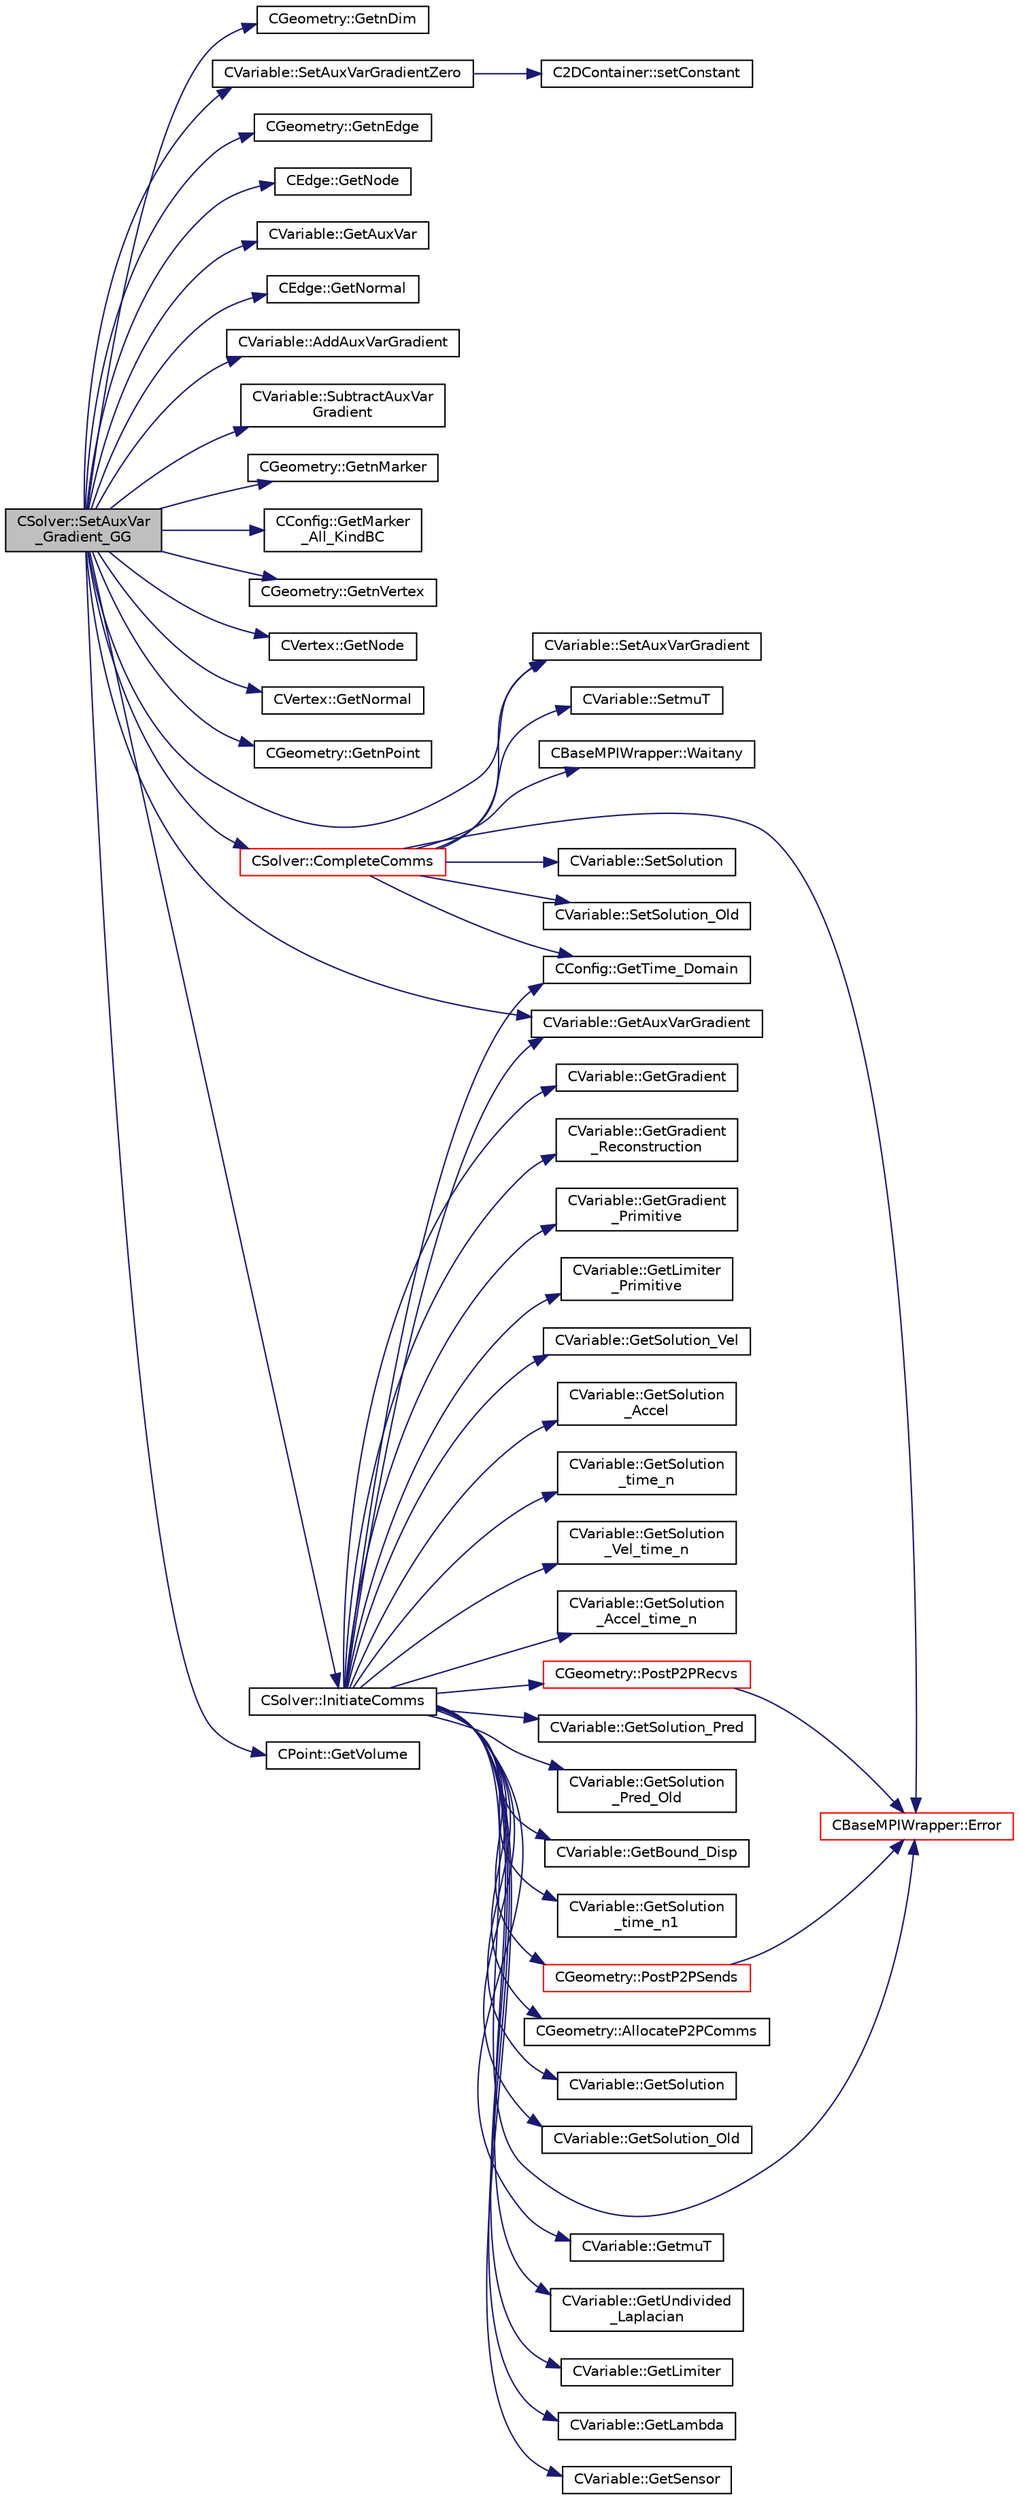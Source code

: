 digraph "CSolver::SetAuxVar_Gradient_GG"
{
  edge [fontname="Helvetica",fontsize="10",labelfontname="Helvetica",labelfontsize="10"];
  node [fontname="Helvetica",fontsize="10",shape=record];
  rankdir="LR";
  Node4278 [label="CSolver::SetAuxVar\l_Gradient_GG",height=0.2,width=0.4,color="black", fillcolor="grey75", style="filled", fontcolor="black"];
  Node4278 -> Node4279 [color="midnightblue",fontsize="10",style="solid",fontname="Helvetica"];
  Node4279 [label="CGeometry::GetnDim",height=0.2,width=0.4,color="black", fillcolor="white", style="filled",URL="$class_c_geometry.html#a2af01006c0c4f74ba089582f1a3587fe",tooltip="Get number of coordinates. "];
  Node4278 -> Node4280 [color="midnightblue",fontsize="10",style="solid",fontname="Helvetica"];
  Node4280 [label="CVariable::SetAuxVarGradientZero",height=0.2,width=0.4,color="black", fillcolor="white", style="filled",URL="$class_c_variable.html#a8ca92f6d4b6187a94114ed1eacf22ac0",tooltip="Set the auxiliary variable gradient to zero value. "];
  Node4280 -> Node4281 [color="midnightblue",fontsize="10",style="solid",fontname="Helvetica"];
  Node4281 [label="C2DContainer::setConstant",height=0.2,width=0.4,color="black", fillcolor="white", style="filled",URL="$class_c2_d_container.html#ab9f8a545ab85abdd3291f0f65b4f411b",tooltip="Set value of all entries to \"value\". "];
  Node4278 -> Node4282 [color="midnightblue",fontsize="10",style="solid",fontname="Helvetica"];
  Node4282 [label="CGeometry::GetnEdge",height=0.2,width=0.4,color="black", fillcolor="white", style="filled",URL="$class_c_geometry.html#a7d6e1e1d1e46da8f55ecbe1a9380530a",tooltip="Get number of edges. "];
  Node4278 -> Node4283 [color="midnightblue",fontsize="10",style="solid",fontname="Helvetica"];
  Node4283 [label="CEdge::GetNode",height=0.2,width=0.4,color="black", fillcolor="white", style="filled",URL="$class_c_edge.html#aee33b61d646e3fe59a4e23284ab1bf33",tooltip="Get the nodes of the edge. "];
  Node4278 -> Node4284 [color="midnightblue",fontsize="10",style="solid",fontname="Helvetica"];
  Node4284 [label="CVariable::GetAuxVar",height=0.2,width=0.4,color="black", fillcolor="white", style="filled",URL="$class_c_variable.html#a943861eca1259f4b5e95c5e828c25ea6",tooltip="Get the value of the auxiliary variable. "];
  Node4278 -> Node4285 [color="midnightblue",fontsize="10",style="solid",fontname="Helvetica"];
  Node4285 [label="CEdge::GetNormal",height=0.2,width=0.4,color="black", fillcolor="white", style="filled",URL="$class_c_edge.html#ada210a6f0643f444e7e491fc4ed9e662",tooltip="Copy the the normal vector of a face. "];
  Node4278 -> Node4286 [color="midnightblue",fontsize="10",style="solid",fontname="Helvetica"];
  Node4286 [label="CVariable::AddAuxVarGradient",height=0.2,width=0.4,color="black", fillcolor="white", style="filled",URL="$class_c_variable.html#a4fa64694fbf343a6c07d03685fd51f3b",tooltip="Add a value to the auxiliary variable gradient. "];
  Node4278 -> Node4287 [color="midnightblue",fontsize="10",style="solid",fontname="Helvetica"];
  Node4287 [label="CVariable::SubtractAuxVar\lGradient",height=0.2,width=0.4,color="black", fillcolor="white", style="filled",URL="$class_c_variable.html#aec53e2b019a43e0331cafb362246ff37",tooltip="Subtract a value to the auxiliary variable gradient. "];
  Node4278 -> Node4288 [color="midnightblue",fontsize="10",style="solid",fontname="Helvetica"];
  Node4288 [label="CGeometry::GetnMarker",height=0.2,width=0.4,color="black", fillcolor="white", style="filled",URL="$class_c_geometry.html#a3c899d1370312702c189a8ee95a63ef7",tooltip="Get number of markers. "];
  Node4278 -> Node4289 [color="midnightblue",fontsize="10",style="solid",fontname="Helvetica"];
  Node4289 [label="CConfig::GetMarker\l_All_KindBC",height=0.2,width=0.4,color="black", fillcolor="white", style="filled",URL="$class_c_config.html#a57d43acc1457d2d27095ce006218862e",tooltip="Get the kind of boundary for each marker. "];
  Node4278 -> Node4290 [color="midnightblue",fontsize="10",style="solid",fontname="Helvetica"];
  Node4290 [label="CGeometry::GetnVertex",height=0.2,width=0.4,color="black", fillcolor="white", style="filled",URL="$class_c_geometry.html#a55427e474834af1941e13750b17975be",tooltip="Get number of vertices. "];
  Node4278 -> Node4291 [color="midnightblue",fontsize="10",style="solid",fontname="Helvetica"];
  Node4291 [label="CVertex::GetNode",height=0.2,width=0.4,color="black", fillcolor="white", style="filled",URL="$class_c_vertex.html#a95c513bf927464157ed96b6c79779a1f",tooltip="Get the node of the vertex. "];
  Node4278 -> Node4292 [color="midnightblue",fontsize="10",style="solid",fontname="Helvetica"];
  Node4292 [label="CVertex::GetNormal",height=0.2,width=0.4,color="black", fillcolor="white", style="filled",URL="$class_c_vertex.html#a0d289163c6f3384822fcb9ae86fc1c39",tooltip="Copy the the normal vector of a face. "];
  Node4278 -> Node4293 [color="midnightblue",fontsize="10",style="solid",fontname="Helvetica"];
  Node4293 [label="CGeometry::GetnPoint",height=0.2,width=0.4,color="black", fillcolor="white", style="filled",URL="$class_c_geometry.html#aa68b666b38f4d2c7021736ae86940f44",tooltip="Get number of points. "];
  Node4278 -> Node4294 [color="midnightblue",fontsize="10",style="solid",fontname="Helvetica"];
  Node4294 [label="CVariable::GetAuxVarGradient",height=0.2,width=0.4,color="black", fillcolor="white", style="filled",URL="$class_c_variable.html#a834d120ef94368df0db7b3b96a7a324c",tooltip="Get the gradient of the auxiliary variable. "];
  Node4278 -> Node4295 [color="midnightblue",fontsize="10",style="solid",fontname="Helvetica"];
  Node4295 [label="CPoint::GetVolume",height=0.2,width=0.4,color="black", fillcolor="white", style="filled",URL="$class_c_point.html#a3c526a15e767c7de9cf163800aa581e5",tooltip="Get area or volume of the control volume. "];
  Node4278 -> Node4296 [color="midnightblue",fontsize="10",style="solid",fontname="Helvetica"];
  Node4296 [label="CVariable::SetAuxVarGradient",height=0.2,width=0.4,color="black", fillcolor="white", style="filled",URL="$class_c_variable.html#a03a0b006cd76898e2cdcae71a21b6f41",tooltip="Set the value of the auxiliary variable gradient. "];
  Node4278 -> Node4297 [color="midnightblue",fontsize="10",style="solid",fontname="Helvetica"];
  Node4297 [label="CSolver::InitiateComms",height=0.2,width=0.4,color="black", fillcolor="white", style="filled",URL="$class_c_solver.html#a68ef94bc50683bd1f1d750b4a8cb7351",tooltip="Routine to load a solver quantity into the data structures for MPI point-to-point communication and t..."];
  Node4297 -> Node4298 [color="midnightblue",fontsize="10",style="solid",fontname="Helvetica"];
  Node4298 [label="CConfig::GetTime_Domain",height=0.2,width=0.4,color="black", fillcolor="white", style="filled",URL="$class_c_config.html#a6a11350b3c8d7577318be43cda6f7292",tooltip="Check if the multizone problem is solved for time domain. "];
  Node4297 -> Node4299 [color="midnightblue",fontsize="10",style="solid",fontname="Helvetica"];
  Node4299 [label="CBaseMPIWrapper::Error",height=0.2,width=0.4,color="red", fillcolor="white", style="filled",URL="$class_c_base_m_p_i_wrapper.html#a04457c47629bda56704e6a8804833eeb"];
  Node4297 -> Node4301 [color="midnightblue",fontsize="10",style="solid",fontname="Helvetica"];
  Node4301 [label="CGeometry::AllocateP2PComms",height=0.2,width=0.4,color="black", fillcolor="white", style="filled",URL="$class_c_geometry.html#ab8d78a9f4017431b7542e154f58a7e63",tooltip="Routine to allocate buffers for point-to-point MPI communications. Also called to dynamically realloc..."];
  Node4297 -> Node4302 [color="midnightblue",fontsize="10",style="solid",fontname="Helvetica"];
  Node4302 [label="CGeometry::PostP2PRecvs",height=0.2,width=0.4,color="red", fillcolor="white", style="filled",URL="$class_c_geometry.html#a35dd847b43dad069e3d73e376a0f32fb",tooltip="Routine to launch non-blocking recvs only for all point-to-point communication with neighboring parti..."];
  Node4302 -> Node4299 [color="midnightblue",fontsize="10",style="solid",fontname="Helvetica"];
  Node4297 -> Node4304 [color="midnightblue",fontsize="10",style="solid",fontname="Helvetica"];
  Node4304 [label="CVariable::GetSolution",height=0.2,width=0.4,color="black", fillcolor="white", style="filled",URL="$class_c_variable.html#a261483e39c23c1de7cb9aea7e917c121",tooltip="Get the solution. "];
  Node4297 -> Node4305 [color="midnightblue",fontsize="10",style="solid",fontname="Helvetica"];
  Node4305 [label="CVariable::GetSolution_Old",height=0.2,width=0.4,color="black", fillcolor="white", style="filled",URL="$class_c_variable.html#a70a9df6b6cc631f9c3b9a3ef7b3ecfe4",tooltip="Get the old solution of the problem (Runge-Kutta method) "];
  Node4297 -> Node4306 [color="midnightblue",fontsize="10",style="solid",fontname="Helvetica"];
  Node4306 [label="CVariable::GetmuT",height=0.2,width=0.4,color="black", fillcolor="white", style="filled",URL="$class_c_variable.html#ad35ee29420764dda0bbb574f7a7253e7",tooltip="Get the value of the eddy viscosity. "];
  Node4297 -> Node4307 [color="midnightblue",fontsize="10",style="solid",fontname="Helvetica"];
  Node4307 [label="CVariable::GetUndivided\l_Laplacian",height=0.2,width=0.4,color="black", fillcolor="white", style="filled",URL="$class_c_variable.html#a1dd90f7826e65b6b9fe15becaf82b1af",tooltip="Get the undivided laplacian of the solution. "];
  Node4297 -> Node4308 [color="midnightblue",fontsize="10",style="solid",fontname="Helvetica"];
  Node4308 [label="CVariable::GetLimiter",height=0.2,width=0.4,color="black", fillcolor="white", style="filled",URL="$class_c_variable.html#a9575966f5c250fca5f6c6ff4f2dd7558",tooltip="Get the value of the slope limiter. "];
  Node4297 -> Node4309 [color="midnightblue",fontsize="10",style="solid",fontname="Helvetica"];
  Node4309 [label="CVariable::GetLambda",height=0.2,width=0.4,color="black", fillcolor="white", style="filled",URL="$class_c_variable.html#af0b6afbd2666eab791d902f50fc3e869",tooltip="Get the value of the spectral radius. "];
  Node4297 -> Node4310 [color="midnightblue",fontsize="10",style="solid",fontname="Helvetica"];
  Node4310 [label="CVariable::GetSensor",height=0.2,width=0.4,color="black", fillcolor="white", style="filled",URL="$class_c_variable.html#afec545423f883bcd961ac9f1e5d18dd2",tooltip="Get the pressure sensor. "];
  Node4297 -> Node4311 [color="midnightblue",fontsize="10",style="solid",fontname="Helvetica"];
  Node4311 [label="CVariable::GetGradient",height=0.2,width=0.4,color="black", fillcolor="white", style="filled",URL="$class_c_variable.html#a7b58da4a928d622e7c2d4b4db047769d",tooltip="Get the value of the solution gradient. "];
  Node4297 -> Node4312 [color="midnightblue",fontsize="10",style="solid",fontname="Helvetica"];
  Node4312 [label="CVariable::GetGradient\l_Reconstruction",height=0.2,width=0.4,color="black", fillcolor="white", style="filled",URL="$class_c_variable.html#a977f02338e95faf16da03dceb858d21b",tooltip="Get the value of the primitive gradient for MUSCL reconstruction. "];
  Node4297 -> Node4313 [color="midnightblue",fontsize="10",style="solid",fontname="Helvetica"];
  Node4313 [label="CVariable::GetGradient\l_Primitive",height=0.2,width=0.4,color="black", fillcolor="white", style="filled",URL="$class_c_variable.html#a8b7f4e020a837b1fe639e8d875f964d5",tooltip="A virtual member. "];
  Node4297 -> Node4314 [color="midnightblue",fontsize="10",style="solid",fontname="Helvetica"];
  Node4314 [label="CVariable::GetLimiter\l_Primitive",height=0.2,width=0.4,color="black", fillcolor="white", style="filled",URL="$class_c_variable.html#a16ceb9b6d42113b37bb6f19652b22ed4",tooltip="A virtual member. "];
  Node4297 -> Node4294 [color="midnightblue",fontsize="10",style="solid",fontname="Helvetica"];
  Node4297 -> Node4315 [color="midnightblue",fontsize="10",style="solid",fontname="Helvetica"];
  Node4315 [label="CVariable::GetSolution_Vel",height=0.2,width=0.4,color="black", fillcolor="white", style="filled",URL="$class_c_variable.html#ae403ee21871629716cbabead1c587dac",tooltip="Get the velocity (Structural Analysis). "];
  Node4297 -> Node4316 [color="midnightblue",fontsize="10",style="solid",fontname="Helvetica"];
  Node4316 [label="CVariable::GetSolution\l_Accel",height=0.2,width=0.4,color="black", fillcolor="white", style="filled",URL="$class_c_variable.html#aef2fdf091198070a00d12cdb4dea3ff6",tooltip="Get the acceleration (Structural Analysis). "];
  Node4297 -> Node4317 [color="midnightblue",fontsize="10",style="solid",fontname="Helvetica"];
  Node4317 [label="CVariable::GetSolution\l_time_n",height=0.2,width=0.4,color="black", fillcolor="white", style="filled",URL="$class_c_variable.html#a9162db789c2ca2b71159697cc500fcce",tooltip="Get the solution at time n. "];
  Node4297 -> Node4318 [color="midnightblue",fontsize="10",style="solid",fontname="Helvetica"];
  Node4318 [label="CVariable::GetSolution\l_Vel_time_n",height=0.2,width=0.4,color="black", fillcolor="white", style="filled",URL="$class_c_variable.html#ab36e9bb95a17f0561a94edb80f1ca4c0",tooltip="Get the velocity of the nodes (Structural Analysis) at time n. "];
  Node4297 -> Node4319 [color="midnightblue",fontsize="10",style="solid",fontname="Helvetica"];
  Node4319 [label="CVariable::GetSolution\l_Accel_time_n",height=0.2,width=0.4,color="black", fillcolor="white", style="filled",URL="$class_c_variable.html#acb493936a05287142a6257122f5cefb5",tooltip="Get the acceleration of the nodes (Structural Analysis) at time n. "];
  Node4297 -> Node4320 [color="midnightblue",fontsize="10",style="solid",fontname="Helvetica"];
  Node4320 [label="CVariable::GetSolution_Pred",height=0.2,width=0.4,color="black", fillcolor="white", style="filled",URL="$class_c_variable.html#adba4a8e082e70a9a6fe5d1d9c6e5c820",tooltip="A virtual member. Get the value of the solution predictor. "];
  Node4297 -> Node4321 [color="midnightblue",fontsize="10",style="solid",fontname="Helvetica"];
  Node4321 [label="CVariable::GetSolution\l_Pred_Old",height=0.2,width=0.4,color="black", fillcolor="white", style="filled",URL="$class_c_variable.html#a626f4cad3d20be125e844b9076e44e07",tooltip="A virtual member. Get the value of the solution predictor. "];
  Node4297 -> Node4322 [color="midnightblue",fontsize="10",style="solid",fontname="Helvetica"];
  Node4322 [label="CVariable::GetBound_Disp",height=0.2,width=0.4,color="black", fillcolor="white", style="filled",URL="$class_c_variable.html#a7e382eae45700e5c1e8973292c08f128",tooltip="A virtual member. Get the value of the displacement imposed at the boundary. "];
  Node4297 -> Node4323 [color="midnightblue",fontsize="10",style="solid",fontname="Helvetica"];
  Node4323 [label="CVariable::GetSolution\l_time_n1",height=0.2,width=0.4,color="black", fillcolor="white", style="filled",URL="$class_c_variable.html#a584e438afb716aa0ffce4ccc9b469ef6",tooltip="Get the solution at time n-1. "];
  Node4297 -> Node4324 [color="midnightblue",fontsize="10",style="solid",fontname="Helvetica"];
  Node4324 [label="CGeometry::PostP2PSends",height=0.2,width=0.4,color="red", fillcolor="white", style="filled",URL="$class_c_geometry.html#a3db8e369fc532db7a85a27fbb01056fe",tooltip="Routine to launch a single non-blocking send once the buffer is loaded for a point-to-point commucati..."];
  Node4324 -> Node4299 [color="midnightblue",fontsize="10",style="solid",fontname="Helvetica"];
  Node4278 -> Node4326 [color="midnightblue",fontsize="10",style="solid",fontname="Helvetica"];
  Node4326 [label="CSolver::CompleteComms",height=0.2,width=0.4,color="red", fillcolor="white", style="filled",URL="$class_c_solver.html#a8d3046ad54e177f0705a2bff99c1cf16",tooltip="Routine to complete the set of non-blocking communications launched by InitiateComms() and unpacking ..."];
  Node4326 -> Node4327 [color="midnightblue",fontsize="10",style="solid",fontname="Helvetica"];
  Node4327 [label="CBaseMPIWrapper::Waitany",height=0.2,width=0.4,color="black", fillcolor="white", style="filled",URL="$class_c_base_m_p_i_wrapper.html#ade364e6661c9eec2070a2448dbb5750b"];
  Node4326 -> Node4328 [color="midnightblue",fontsize="10",style="solid",fontname="Helvetica"];
  Node4328 [label="CVariable::SetSolution",height=0.2,width=0.4,color="black", fillcolor="white", style="filled",URL="$class_c_variable.html#a22fbbd7bc6491672843000644a05c6a5",tooltip="Set the value of the solution, all variables. "];
  Node4326 -> Node4329 [color="midnightblue",fontsize="10",style="solid",fontname="Helvetica"];
  Node4329 [label="CVariable::SetSolution_Old",height=0.2,width=0.4,color="black", fillcolor="white", style="filled",URL="$class_c_variable.html#a6ee4d8d450971204cc054a33d6473732",tooltip="Set the value of the old solution. "];
  Node4326 -> Node4330 [color="midnightblue",fontsize="10",style="solid",fontname="Helvetica"];
  Node4330 [label="CVariable::SetmuT",height=0.2,width=0.4,color="black", fillcolor="white", style="filled",URL="$class_c_variable.html#a91256a1e927c5a529d853d0f127243de",tooltip="Set the value of the eddy viscosity. "];
  Node4326 -> Node4296 [color="midnightblue",fontsize="10",style="solid",fontname="Helvetica"];
  Node4326 -> Node4298 [color="midnightblue",fontsize="10",style="solid",fontname="Helvetica"];
  Node4326 -> Node4299 [color="midnightblue",fontsize="10",style="solid",fontname="Helvetica"];
}
